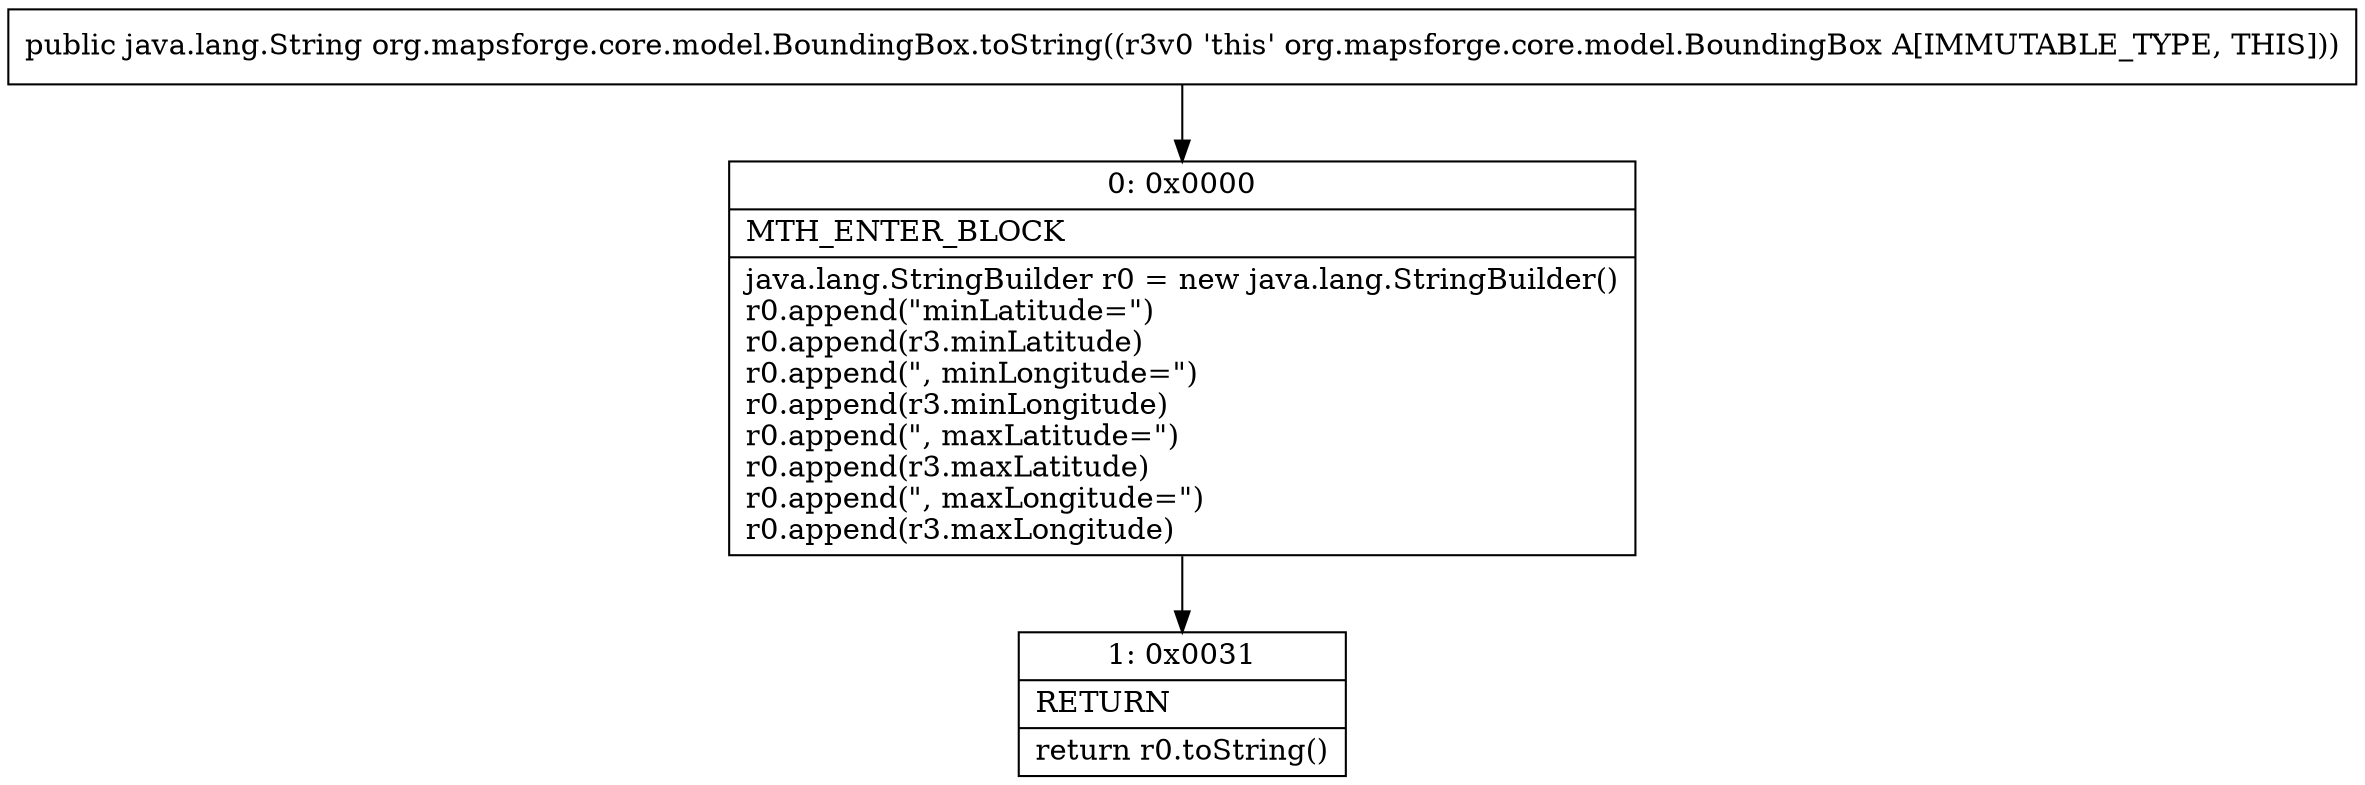 digraph "CFG fororg.mapsforge.core.model.BoundingBox.toString()Ljava\/lang\/String;" {
Node_0 [shape=record,label="{0\:\ 0x0000|MTH_ENTER_BLOCK\l|java.lang.StringBuilder r0 = new java.lang.StringBuilder()\lr0.append(\"minLatitude=\")\lr0.append(r3.minLatitude)\lr0.append(\", minLongitude=\")\lr0.append(r3.minLongitude)\lr0.append(\", maxLatitude=\")\lr0.append(r3.maxLatitude)\lr0.append(\", maxLongitude=\")\lr0.append(r3.maxLongitude)\l}"];
Node_1 [shape=record,label="{1\:\ 0x0031|RETURN\l|return r0.toString()\l}"];
MethodNode[shape=record,label="{public java.lang.String org.mapsforge.core.model.BoundingBox.toString((r3v0 'this' org.mapsforge.core.model.BoundingBox A[IMMUTABLE_TYPE, THIS])) }"];
MethodNode -> Node_0;
Node_0 -> Node_1;
}

